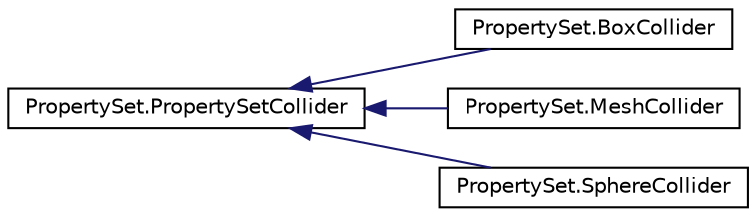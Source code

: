 digraph "Graphical Class Hierarchy"
{
  edge [fontname="Helvetica",fontsize="10",labelfontname="Helvetica",labelfontsize="10"];
  node [fontname="Helvetica",fontsize="10",shape=record];
  rankdir="LR";
  Node0 [label="PropertySet.PropertySetCollider",height=0.2,width=0.4,color="black", fillcolor="white", style="filled",URL="$class_property_set_1_1_property_set_collider.html",tooltip="Stores collider information for a PropertySet. "];
  Node0 -> Node1 [dir="back",color="midnightblue",fontsize="10",style="solid",fontname="Helvetica"];
  Node1 [label="PropertySet.BoxCollider",height=0.2,width=0.4,color="black", fillcolor="white", style="filled",URL="$class_property_set_1_1_box_collider.html"];
  Node0 -> Node2 [dir="back",color="midnightblue",fontsize="10",style="solid",fontname="Helvetica"];
  Node2 [label="PropertySet.MeshCollider",height=0.2,width=0.4,color="black", fillcolor="white", style="filled",URL="$class_property_set_1_1_mesh_collider.html"];
  Node0 -> Node3 [dir="back",color="midnightblue",fontsize="10",style="solid",fontname="Helvetica"];
  Node3 [label="PropertySet.SphereCollider",height=0.2,width=0.4,color="black", fillcolor="white", style="filled",URL="$class_property_set_1_1_sphere_collider.html"];
}
